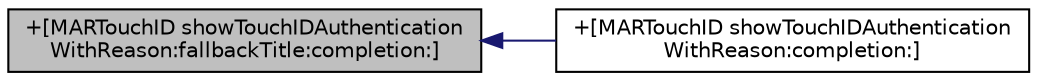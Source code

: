 digraph "+[MARTouchID showTouchIDAuthenticationWithReason:fallbackTitle:completion:]"
{
  edge [fontname="Helvetica",fontsize="10",labelfontname="Helvetica",labelfontsize="10"];
  node [fontname="Helvetica",fontsize="10",shape=record];
  rankdir="LR";
  Node4 [label="+[MARTouchID showTouchIDAuthentication\lWithReason:fallbackTitle:completion:]",height=0.2,width=0.4,color="black", fillcolor="grey75", style="filled", fontcolor="black"];
  Node4 -> Node5 [dir="back",color="midnightblue",fontsize="10",style="solid",fontname="Helvetica"];
  Node5 [label="+[MARTouchID showTouchIDAuthentication\lWithReason:completion:]",height=0.2,width=0.4,color="black", fillcolor="white", style="filled",URL="$class_m_a_r_touch_i_d.html#ad47911db6927aaf50e83be59db964105"];
}
